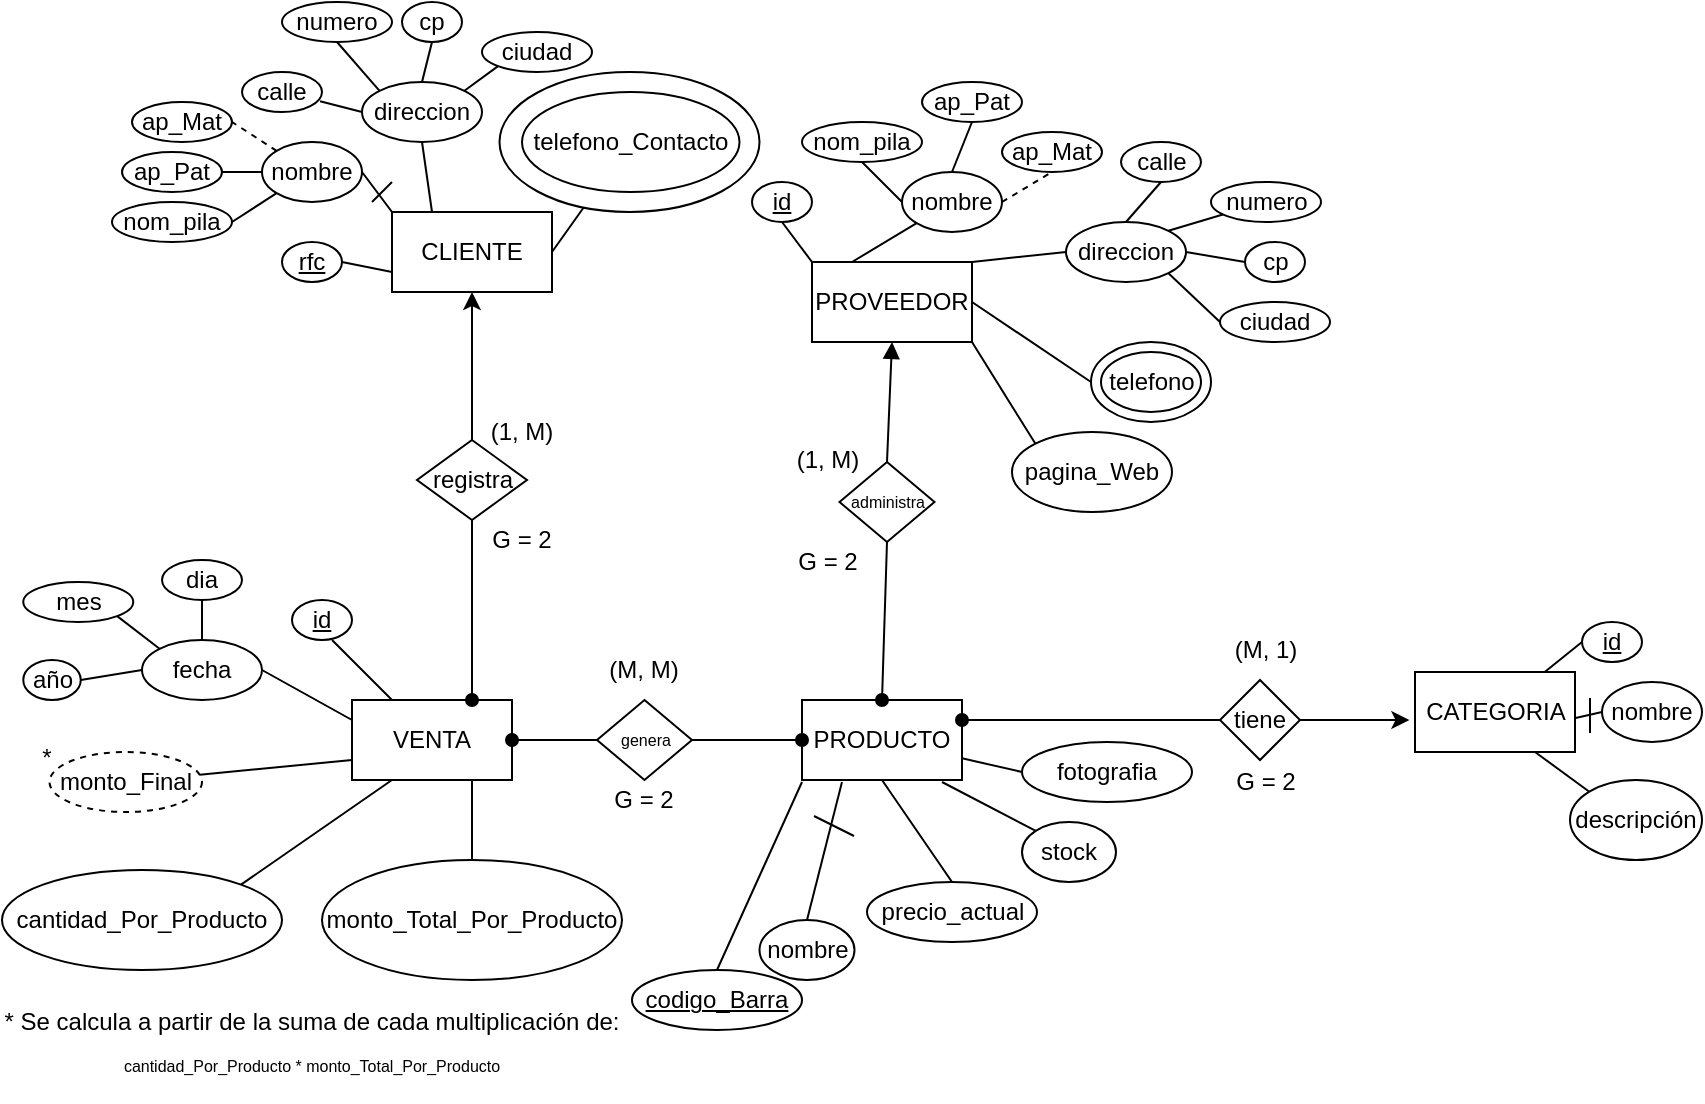<mxfile version="20.8.3" type="device"><diagram id="kcioqINBa-5BJNDwjIPa" name="Página-1"><mxGraphModel dx="1646" dy="455" grid="1" gridSize="10" guides="1" tooltips="1" connect="1" arrows="1" fold="1" page="1" pageScale="1" pageWidth="827" pageHeight="1169" math="0" shadow="0"><root><mxCell id="0"/><mxCell id="1" parent="0"/><mxCell id="-dShtnAt-6mZ-Q8jvQFM-2" value="VENTA" style="rounded=0;whiteSpace=wrap;html=1;" vertex="1" parent="1"><mxGeometry x="95" y="559" width="80" height="40" as="geometry"/></mxCell><mxCell id="-dShtnAt-6mZ-Q8jvQFM-3" value="PRODUCTO" style="rounded=0;whiteSpace=wrap;html=1;" vertex="1" parent="1"><mxGeometry x="320" y="559" width="80" height="40" as="geometry"/></mxCell><mxCell id="-dShtnAt-6mZ-Q8jvQFM-123" value="" style="ellipse;whiteSpace=wrap;html=1;shadow=0;sketch=0;fontSize=8;gradientColor=none;" vertex="1" parent="1"><mxGeometry x="464.5" y="380" width="60" height="40" as="geometry"/></mxCell><mxCell id="-dShtnAt-6mZ-Q8jvQFM-116" value="" style="ellipse;whiteSpace=wrap;html=1;shadow=0;sketch=0;gradientColor=none;" vertex="1" parent="1"><mxGeometry x="168.75" y="245" width="130" height="70" as="geometry"/></mxCell><mxCell id="-dShtnAt-6mZ-Q8jvQFM-75" style="edgeStyle=none;rounded=0;orthogonalLoop=1;jettySize=auto;html=1;exitX=0;exitY=0;exitDx=0;exitDy=0;entryX=1;entryY=0.5;entryDx=0;entryDy=0;endArrow=none;endFill=0;" edge="1" parent="1" source="-dShtnAt-6mZ-Q8jvQFM-1" target="-dShtnAt-6mZ-Q8jvQFM-22"><mxGeometry relative="1" as="geometry"/></mxCell><mxCell id="-dShtnAt-6mZ-Q8jvQFM-76" style="edgeStyle=none;rounded=0;orthogonalLoop=1;jettySize=auto;html=1;exitX=0;exitY=0.75;exitDx=0;exitDy=0;entryX=1;entryY=0.5;entryDx=0;entryDy=0;endArrow=none;endFill=0;" edge="1" parent="1" source="-dShtnAt-6mZ-Q8jvQFM-1" target="-dShtnAt-6mZ-Q8jvQFM-20"><mxGeometry relative="1" as="geometry"/></mxCell><mxCell id="-dShtnAt-6mZ-Q8jvQFM-77" style="edgeStyle=none;rounded=0;orthogonalLoop=1;jettySize=auto;html=1;exitX=0.25;exitY=0;exitDx=0;exitDy=0;entryX=0.5;entryY=1;entryDx=0;entryDy=0;endArrow=none;endFill=0;" edge="1" parent="1" source="-dShtnAt-6mZ-Q8jvQFM-1" target="-dShtnAt-6mZ-Q8jvQFM-31"><mxGeometry relative="1" as="geometry"/></mxCell><mxCell id="-dShtnAt-6mZ-Q8jvQFM-133" style="edgeStyle=none;rounded=0;orthogonalLoop=1;jettySize=auto;html=1;exitX=1;exitY=0.5;exitDx=0;exitDy=0;fontSize=8;startArrow=none;startFill=0;endArrow=none;endFill=0;" edge="1" parent="1" source="-dShtnAt-6mZ-Q8jvQFM-1" target="-dShtnAt-6mZ-Q8jvQFM-116"><mxGeometry relative="1" as="geometry"/></mxCell><mxCell id="-dShtnAt-6mZ-Q8jvQFM-1" value="CLIENTE" style="rounded=0;whiteSpace=wrap;html=1;" vertex="1" parent="1"><mxGeometry x="115" y="315" width="80" height="40" as="geometry"/></mxCell><mxCell id="-dShtnAt-6mZ-Q8jvQFM-67" style="edgeStyle=none;rounded=0;orthogonalLoop=1;jettySize=auto;html=1;exitX=0.25;exitY=0;exitDx=0;exitDy=0;entryX=0.667;entryY=1;entryDx=0;entryDy=0;entryPerimeter=0;endArrow=none;endFill=0;" edge="1" parent="1" source="-dShtnAt-6mZ-Q8jvQFM-2" target="-dShtnAt-6mZ-Q8jvQFM-40"><mxGeometry relative="1" as="geometry"/></mxCell><mxCell id="-dShtnAt-6mZ-Q8jvQFM-68" style="edgeStyle=none;rounded=0;orthogonalLoop=1;jettySize=auto;html=1;exitX=0;exitY=0.25;exitDx=0;exitDy=0;entryX=1;entryY=0.5;entryDx=0;entryDy=0;endArrow=none;endFill=0;" edge="1" parent="1" source="-dShtnAt-6mZ-Q8jvQFM-2" target="-dShtnAt-6mZ-Q8jvQFM-42"><mxGeometry relative="1" as="geometry"/></mxCell><mxCell id="-dShtnAt-6mZ-Q8jvQFM-69" style="edgeStyle=none;rounded=0;orthogonalLoop=1;jettySize=auto;html=1;exitX=0;exitY=0.75;exitDx=0;exitDy=0;endArrow=none;endFill=0;" edge="1" parent="1" source="-dShtnAt-6mZ-Q8jvQFM-2" target="-dShtnAt-6mZ-Q8jvQFM-43"><mxGeometry relative="1" as="geometry"/></mxCell><mxCell id="-dShtnAt-6mZ-Q8jvQFM-97" style="edgeStyle=none;rounded=0;orthogonalLoop=1;jettySize=auto;html=1;exitX=0.75;exitY=0;exitDx=0;exitDy=0;entryX=0.5;entryY=1;entryDx=0;entryDy=0;endArrow=none;endFill=0;startArrow=oval;startFill=1;" edge="1" parent="1" source="-dShtnAt-6mZ-Q8jvQFM-2" target="-dShtnAt-6mZ-Q8jvQFM-7"><mxGeometry relative="1" as="geometry"/></mxCell><mxCell id="-dShtnAt-6mZ-Q8jvQFM-95" style="edgeStyle=none;rounded=0;orthogonalLoop=1;jettySize=auto;html=1;exitX=1;exitY=0.25;exitDx=0;exitDy=0;endArrow=none;endFill=0;startArrow=oval;startFill=1;" edge="1" parent="1" source="-dShtnAt-6mZ-Q8jvQFM-3" target="-dShtnAt-6mZ-Q8jvQFM-8"><mxGeometry relative="1" as="geometry"/></mxCell><mxCell id="-dShtnAt-6mZ-Q8jvQFM-128" style="edgeStyle=none;rounded=0;orthogonalLoop=1;jettySize=auto;html=1;exitX=0.5;exitY=0;exitDx=0;exitDy=0;entryX=0.5;entryY=1;entryDx=0;entryDy=0;fontSize=8;startArrow=oval;startFill=1;endArrow=none;endFill=0;" edge="1" parent="1" source="-dShtnAt-6mZ-Q8jvQFM-3" target="-dShtnAt-6mZ-Q8jvQFM-126"><mxGeometry relative="1" as="geometry"/></mxCell><mxCell id="-dShtnAt-6mZ-Q8jvQFM-99" style="edgeStyle=none;rounded=0;orthogonalLoop=1;jettySize=auto;html=1;exitX=0;exitY=0;exitDx=0;exitDy=0;entryX=0.5;entryY=1;entryDx=0;entryDy=0;endArrow=none;endFill=0;" edge="1" parent="1" source="-dShtnAt-6mZ-Q8jvQFM-4" target="-dShtnAt-6mZ-Q8jvQFM-9"><mxGeometry relative="1" as="geometry"/></mxCell><mxCell id="-dShtnAt-6mZ-Q8jvQFM-100" style="edgeStyle=none;rounded=0;orthogonalLoop=1;jettySize=auto;html=1;exitX=0.25;exitY=0;exitDx=0;exitDy=0;entryX=0;entryY=1;entryDx=0;entryDy=0;endArrow=none;endFill=0;" edge="1" parent="1" source="-dShtnAt-6mZ-Q8jvQFM-4" target="-dShtnAt-6mZ-Q8jvQFM-10"><mxGeometry relative="1" as="geometry"/></mxCell><mxCell id="-dShtnAt-6mZ-Q8jvQFM-109" style="edgeStyle=none;rounded=0;orthogonalLoop=1;jettySize=auto;html=1;exitX=1;exitY=0;exitDx=0;exitDy=0;entryX=0;entryY=0.5;entryDx=0;entryDy=0;endArrow=none;endFill=0;" edge="1" parent="1" source="-dShtnAt-6mZ-Q8jvQFM-4" target="-dShtnAt-6mZ-Q8jvQFM-11"><mxGeometry relative="1" as="geometry"/></mxCell><mxCell id="-dShtnAt-6mZ-Q8jvQFM-111" style="edgeStyle=none;rounded=0;orthogonalLoop=1;jettySize=auto;html=1;exitX=1;exitY=1;exitDx=0;exitDy=0;entryX=0;entryY=0;entryDx=0;entryDy=0;endArrow=none;endFill=0;" edge="1" parent="1" source="-dShtnAt-6mZ-Q8jvQFM-4" target="-dShtnAt-6mZ-Q8jvQFM-13"><mxGeometry relative="1" as="geometry"/></mxCell><mxCell id="-dShtnAt-6mZ-Q8jvQFM-125" style="edgeStyle=none;rounded=0;orthogonalLoop=1;jettySize=auto;html=1;exitX=1;exitY=0.5;exitDx=0;exitDy=0;entryX=0;entryY=0.5;entryDx=0;entryDy=0;fontSize=8;startArrow=none;startFill=0;endArrow=none;endFill=0;" edge="1" parent="1" source="-dShtnAt-6mZ-Q8jvQFM-4" target="-dShtnAt-6mZ-Q8jvQFM-123"><mxGeometry relative="1" as="geometry"/></mxCell><mxCell id="-dShtnAt-6mZ-Q8jvQFM-4" value="PROVEEDOR" style="rounded=0;whiteSpace=wrap;html=1;" vertex="1" parent="1"><mxGeometry x="325" y="340" width="80" height="40" as="geometry"/></mxCell><mxCell id="-dShtnAt-6mZ-Q8jvQFM-6" value="CATEGORIA" style="rounded=0;whiteSpace=wrap;html=1;" vertex="1" parent="1"><mxGeometry x="626.5" y="545" width="80" height="40" as="geometry"/></mxCell><mxCell id="-dShtnAt-6mZ-Q8jvQFM-98" style="rounded=0;orthogonalLoop=1;jettySize=auto;html=1;exitX=0.5;exitY=0;exitDx=0;exitDy=0;endArrow=classic;endFill=1;startArrow=none;startFill=0;" edge="1" parent="1" source="-dShtnAt-6mZ-Q8jvQFM-7" target="-dShtnAt-6mZ-Q8jvQFM-1"><mxGeometry relative="1" as="geometry"/></mxCell><mxCell id="-dShtnAt-6mZ-Q8jvQFM-7" value="registra" style="rhombus;whiteSpace=wrap;html=1;" vertex="1" parent="1"><mxGeometry x="127.5" y="429" width="55" height="40" as="geometry"/></mxCell><mxCell id="-dShtnAt-6mZ-Q8jvQFM-96" style="edgeStyle=none;rounded=0;orthogonalLoop=1;jettySize=auto;html=1;exitX=1;exitY=0.5;exitDx=0;exitDy=0;endArrow=classic;endFill=1;entryX=-0.035;entryY=0.6;entryDx=0;entryDy=0;entryPerimeter=0;" edge="1" parent="1" source="-dShtnAt-6mZ-Q8jvQFM-8" target="-dShtnAt-6mZ-Q8jvQFM-6"><mxGeometry relative="1" as="geometry"><mxPoint x="500" y="450" as="targetPoint"/></mxGeometry></mxCell><mxCell id="-dShtnAt-6mZ-Q8jvQFM-8" value="tiene" style="rhombus;whiteSpace=wrap;html=1;" vertex="1" parent="1"><mxGeometry x="529" y="549" width="40" height="40" as="geometry"/></mxCell><mxCell id="-dShtnAt-6mZ-Q8jvQFM-9" value="&lt;u&gt;id&lt;/u&gt;" style="ellipse;whiteSpace=wrap;html=1;" vertex="1" parent="1"><mxGeometry x="295" y="300" width="30" height="20" as="geometry"/></mxCell><mxCell id="-dShtnAt-6mZ-Q8jvQFM-101" style="edgeStyle=none;rounded=0;orthogonalLoop=1;jettySize=auto;html=1;exitX=0;exitY=0.5;exitDx=0;exitDy=0;entryX=0.5;entryY=1;entryDx=0;entryDy=0;endArrow=none;endFill=0;" edge="1" parent="1" source="-dShtnAt-6mZ-Q8jvQFM-10" target="-dShtnAt-6mZ-Q8jvQFM-17"><mxGeometry relative="1" as="geometry"/></mxCell><mxCell id="-dShtnAt-6mZ-Q8jvQFM-103" style="edgeStyle=none;rounded=0;orthogonalLoop=1;jettySize=auto;html=1;exitX=0.5;exitY=0;exitDx=0;exitDy=0;entryX=0.5;entryY=1;entryDx=0;entryDy=0;endArrow=none;endFill=0;" edge="1" parent="1" source="-dShtnAt-6mZ-Q8jvQFM-10" target="-dShtnAt-6mZ-Q8jvQFM-18"><mxGeometry relative="1" as="geometry"/></mxCell><mxCell id="-dShtnAt-6mZ-Q8jvQFM-104" style="edgeStyle=none;rounded=0;orthogonalLoop=1;jettySize=auto;html=1;exitX=1;exitY=0.5;exitDx=0;exitDy=0;entryX=0.5;entryY=1;entryDx=0;entryDy=0;endArrow=none;endFill=0;dashed=1;" edge="1" parent="1" source="-dShtnAt-6mZ-Q8jvQFM-10" target="-dShtnAt-6mZ-Q8jvQFM-19"><mxGeometry relative="1" as="geometry"/></mxCell><mxCell id="-dShtnAt-6mZ-Q8jvQFM-10" value="nombre" style="ellipse;whiteSpace=wrap;html=1;" vertex="1" parent="1"><mxGeometry x="370" y="295" width="50" height="30" as="geometry"/></mxCell><mxCell id="-dShtnAt-6mZ-Q8jvQFM-105" style="edgeStyle=none;rounded=0;orthogonalLoop=1;jettySize=auto;html=1;exitX=0.5;exitY=0;exitDx=0;exitDy=0;entryX=0.5;entryY=1;entryDx=0;entryDy=0;endArrow=none;endFill=0;" edge="1" parent="1" source="-dShtnAt-6mZ-Q8jvQFM-11" target="-dShtnAt-6mZ-Q8jvQFM-30"><mxGeometry relative="1" as="geometry"/></mxCell><mxCell id="-dShtnAt-6mZ-Q8jvQFM-106" style="edgeStyle=none;rounded=0;orthogonalLoop=1;jettySize=auto;html=1;exitX=1;exitY=0;exitDx=0;exitDy=0;endArrow=none;endFill=0;" edge="1" parent="1" source="-dShtnAt-6mZ-Q8jvQFM-11" target="-dShtnAt-6mZ-Q8jvQFM-28"><mxGeometry relative="1" as="geometry"/></mxCell><mxCell id="-dShtnAt-6mZ-Q8jvQFM-107" style="edgeStyle=none;rounded=0;orthogonalLoop=1;jettySize=auto;html=1;exitX=1;exitY=0.5;exitDx=0;exitDy=0;endArrow=none;endFill=0;entryX=0;entryY=0.5;entryDx=0;entryDy=0;" edge="1" parent="1" source="-dShtnAt-6mZ-Q8jvQFM-11" target="-dShtnAt-6mZ-Q8jvQFM-29"><mxGeometry relative="1" as="geometry"><mxPoint x="548" y="320" as="targetPoint"/></mxGeometry></mxCell><mxCell id="-dShtnAt-6mZ-Q8jvQFM-108" style="edgeStyle=none;rounded=0;orthogonalLoop=1;jettySize=auto;html=1;exitX=1;exitY=1;exitDx=0;exitDy=0;entryX=0;entryY=0.5;entryDx=0;entryDy=0;endArrow=none;endFill=0;" edge="1" parent="1" source="-dShtnAt-6mZ-Q8jvQFM-11" target="-dShtnAt-6mZ-Q8jvQFM-27"><mxGeometry relative="1" as="geometry"/></mxCell><mxCell id="-dShtnAt-6mZ-Q8jvQFM-11" value="direccion" style="ellipse;whiteSpace=wrap;html=1;" vertex="1" parent="1"><mxGeometry x="452" y="320" width="60" height="30" as="geometry"/></mxCell><mxCell id="-dShtnAt-6mZ-Q8jvQFM-12" value="telefono" style="ellipse;whiteSpace=wrap;html=1;" vertex="1" parent="1"><mxGeometry x="469.5" y="385" width="50" height="30" as="geometry"/></mxCell><mxCell id="-dShtnAt-6mZ-Q8jvQFM-13" value="pagina_Web" style="ellipse;whiteSpace=wrap;html=1;" vertex="1" parent="1"><mxGeometry x="425" y="425" width="80" height="40" as="geometry"/></mxCell><mxCell id="-dShtnAt-6mZ-Q8jvQFM-17" value="nom_pila" style="ellipse;whiteSpace=wrap;html=1;" vertex="1" parent="1"><mxGeometry x="320" y="270" width="60" height="20" as="geometry"/></mxCell><mxCell id="-dShtnAt-6mZ-Q8jvQFM-18" value="ap_Pat" style="ellipse;whiteSpace=wrap;html=1;" vertex="1" parent="1"><mxGeometry x="380" y="250" width="50" height="20" as="geometry"/></mxCell><mxCell id="-dShtnAt-6mZ-Q8jvQFM-19" value="ap_Mat" style="ellipse;whiteSpace=wrap;html=1;" vertex="1" parent="1"><mxGeometry x="420" y="275" width="50" height="20" as="geometry"/></mxCell><mxCell id="-dShtnAt-6mZ-Q8jvQFM-20" value="&lt;u&gt;rfc&lt;/u&gt;" style="ellipse;whiteSpace=wrap;html=1;" vertex="1" parent="1"><mxGeometry x="60" y="330" width="30" height="20" as="geometry"/></mxCell><mxCell id="-dShtnAt-6mZ-Q8jvQFM-72" style="edgeStyle=none;rounded=0;orthogonalLoop=1;jettySize=auto;html=1;exitX=0;exitY=1;exitDx=0;exitDy=0;entryX=1;entryY=0.5;entryDx=0;entryDy=0;endArrow=none;endFill=0;" edge="1" parent="1" source="-dShtnAt-6mZ-Q8jvQFM-22" target="-dShtnAt-6mZ-Q8jvQFM-23"><mxGeometry relative="1" as="geometry"/></mxCell><mxCell id="-dShtnAt-6mZ-Q8jvQFM-73" style="edgeStyle=none;rounded=0;orthogonalLoop=1;jettySize=auto;html=1;exitX=0;exitY=0.5;exitDx=0;exitDy=0;entryX=1;entryY=0.5;entryDx=0;entryDy=0;endArrow=none;endFill=0;" edge="1" parent="1" source="-dShtnAt-6mZ-Q8jvQFM-22" target="-dShtnAt-6mZ-Q8jvQFM-24"><mxGeometry relative="1" as="geometry"/></mxCell><mxCell id="-dShtnAt-6mZ-Q8jvQFM-74" style="edgeStyle=none;rounded=0;orthogonalLoop=1;jettySize=auto;html=1;exitX=0;exitY=0;exitDx=0;exitDy=0;entryX=1;entryY=0.5;entryDx=0;entryDy=0;endArrow=none;endFill=0;dashed=1;" edge="1" parent="1" source="-dShtnAt-6mZ-Q8jvQFM-22" target="-dShtnAt-6mZ-Q8jvQFM-25"><mxGeometry relative="1" as="geometry"/></mxCell><mxCell id="-dShtnAt-6mZ-Q8jvQFM-22" value="nombre" style="ellipse;whiteSpace=wrap;html=1;" vertex="1" parent="1"><mxGeometry x="50" y="280" width="50" height="30" as="geometry"/></mxCell><mxCell id="-dShtnAt-6mZ-Q8jvQFM-23" value="nom_pila" style="ellipse;whiteSpace=wrap;html=1;" vertex="1" parent="1"><mxGeometry x="-25" y="310" width="60" height="20" as="geometry"/></mxCell><mxCell id="-dShtnAt-6mZ-Q8jvQFM-24" value="ap_Pat" style="ellipse;whiteSpace=wrap;html=1;" vertex="1" parent="1"><mxGeometry x="-20" y="285" width="50" height="20" as="geometry"/></mxCell><mxCell id="-dShtnAt-6mZ-Q8jvQFM-25" value="ap_Mat" style="ellipse;whiteSpace=wrap;html=1;" vertex="1" parent="1"><mxGeometry x="-15" y="260" width="50" height="20" as="geometry"/></mxCell><mxCell id="-dShtnAt-6mZ-Q8jvQFM-27" value="ciudad" style="ellipse;whiteSpace=wrap;html=1;" vertex="1" parent="1"><mxGeometry x="529" y="360" width="55" height="20" as="geometry"/></mxCell><mxCell id="-dShtnAt-6mZ-Q8jvQFM-28" value="numero" style="ellipse;whiteSpace=wrap;html=1;" vertex="1" parent="1"><mxGeometry x="524.5" y="300" width="55" height="20" as="geometry"/></mxCell><mxCell id="-dShtnAt-6mZ-Q8jvQFM-29" value="cp" style="ellipse;whiteSpace=wrap;html=1;" vertex="1" parent="1"><mxGeometry x="541.5" y="330" width="30" height="20" as="geometry"/></mxCell><mxCell id="-dShtnAt-6mZ-Q8jvQFM-30" value="calle" style="ellipse;whiteSpace=wrap;html=1;" vertex="1" parent="1"><mxGeometry x="479.5" y="280" width="40" height="20" as="geometry"/></mxCell><mxCell id="-dShtnAt-6mZ-Q8jvQFM-78" style="edgeStyle=none;rounded=0;orthogonalLoop=1;jettySize=auto;html=1;exitX=0;exitY=0.5;exitDx=0;exitDy=0;entryX=0.976;entryY=0.729;entryDx=0;entryDy=0;entryPerimeter=0;endArrow=none;endFill=0;" edge="1" parent="1" source="-dShtnAt-6mZ-Q8jvQFM-31" target="-dShtnAt-6mZ-Q8jvQFM-35"><mxGeometry relative="1" as="geometry"/></mxCell><mxCell id="-dShtnAt-6mZ-Q8jvQFM-79" style="edgeStyle=none;rounded=0;orthogonalLoop=1;jettySize=auto;html=1;exitX=0;exitY=0;exitDx=0;exitDy=0;entryX=0.5;entryY=1;entryDx=0;entryDy=0;endArrow=none;endFill=0;" edge="1" parent="1" source="-dShtnAt-6mZ-Q8jvQFM-31" target="-dShtnAt-6mZ-Q8jvQFM-33"><mxGeometry relative="1" as="geometry"/></mxCell><mxCell id="-dShtnAt-6mZ-Q8jvQFM-84" style="edgeStyle=none;rounded=0;orthogonalLoop=1;jettySize=auto;html=1;exitX=0.5;exitY=0;exitDx=0;exitDy=0;entryX=0.5;entryY=1;entryDx=0;entryDy=0;endArrow=none;endFill=0;" edge="1" parent="1" source="-dShtnAt-6mZ-Q8jvQFM-31" target="-dShtnAt-6mZ-Q8jvQFM-34"><mxGeometry relative="1" as="geometry"/></mxCell><mxCell id="-dShtnAt-6mZ-Q8jvQFM-85" style="edgeStyle=none;rounded=0;orthogonalLoop=1;jettySize=auto;html=1;exitX=1;exitY=0;exitDx=0;exitDy=0;entryX=0;entryY=1;entryDx=0;entryDy=0;endArrow=none;endFill=0;" edge="1" parent="1" source="-dShtnAt-6mZ-Q8jvQFM-31" target="-dShtnAt-6mZ-Q8jvQFM-32"><mxGeometry relative="1" as="geometry"/></mxCell><mxCell id="-dShtnAt-6mZ-Q8jvQFM-31" value="direccion" style="ellipse;whiteSpace=wrap;html=1;" vertex="1" parent="1"><mxGeometry x="100" y="250" width="60" height="30" as="geometry"/></mxCell><mxCell id="-dShtnAt-6mZ-Q8jvQFM-32" value="ciudad" style="ellipse;whiteSpace=wrap;html=1;" vertex="1" parent="1"><mxGeometry x="160" y="225" width="55" height="20" as="geometry"/></mxCell><mxCell id="-dShtnAt-6mZ-Q8jvQFM-33" value="numero" style="ellipse;whiteSpace=wrap;html=1;" vertex="1" parent="1"><mxGeometry x="60" y="210" width="55" height="20" as="geometry"/></mxCell><mxCell id="-dShtnAt-6mZ-Q8jvQFM-34" value="cp" style="ellipse;whiteSpace=wrap;html=1;" vertex="1" parent="1"><mxGeometry x="120" y="210" width="30" height="20" as="geometry"/></mxCell><mxCell id="-dShtnAt-6mZ-Q8jvQFM-35" value="calle" style="ellipse;whiteSpace=wrap;html=1;" vertex="1" parent="1"><mxGeometry x="40" y="245" width="40" height="20" as="geometry"/></mxCell><mxCell id="-dShtnAt-6mZ-Q8jvQFM-36" value="telefono_Contacto" style="ellipse;whiteSpace=wrap;html=1;shadow=0;gradientColor=none;" vertex="1" parent="1"><mxGeometry x="180" y="255" width="108.75" height="50" as="geometry"/></mxCell><mxCell id="-dShtnAt-6mZ-Q8jvQFM-94" style="edgeStyle=none;rounded=0;orthogonalLoop=1;jettySize=auto;html=1;exitX=0;exitY=0.5;exitDx=0;exitDy=0;endArrow=none;endFill=0;" edge="1" parent="1" source="-dShtnAt-6mZ-Q8jvQFM-37" target="-dShtnAt-6mZ-Q8jvQFM-6"><mxGeometry relative="1" as="geometry"/></mxCell><mxCell id="-dShtnAt-6mZ-Q8jvQFM-37" value="&lt;u&gt;id&lt;/u&gt;" style="ellipse;whiteSpace=wrap;html=1;" vertex="1" parent="1"><mxGeometry x="710" y="520" width="30" height="20" as="geometry"/></mxCell><mxCell id="-dShtnAt-6mZ-Q8jvQFM-93" style="edgeStyle=none;rounded=0;orthogonalLoop=1;jettySize=auto;html=1;exitX=0;exitY=0.5;exitDx=0;exitDy=0;entryX=0.997;entryY=0.579;entryDx=0;entryDy=0;entryPerimeter=0;endArrow=none;endFill=0;" edge="1" parent="1" source="-dShtnAt-6mZ-Q8jvQFM-38" target="-dShtnAt-6mZ-Q8jvQFM-6"><mxGeometry relative="1" as="geometry"/></mxCell><mxCell id="-dShtnAt-6mZ-Q8jvQFM-38" value="nombre" style="ellipse;whiteSpace=wrap;html=1;" vertex="1" parent="1"><mxGeometry x="720" y="550" width="50" height="30" as="geometry"/></mxCell><mxCell id="-dShtnAt-6mZ-Q8jvQFM-92" style="edgeStyle=none;rounded=0;orthogonalLoop=1;jettySize=auto;html=1;exitX=0;exitY=0;exitDx=0;exitDy=0;entryX=0.75;entryY=1;entryDx=0;entryDy=0;endArrow=none;endFill=0;" edge="1" parent="1" source="-dShtnAt-6mZ-Q8jvQFM-39" target="-dShtnAt-6mZ-Q8jvQFM-6"><mxGeometry relative="1" as="geometry"/></mxCell><mxCell id="-dShtnAt-6mZ-Q8jvQFM-39" value="descripción" style="ellipse;whiteSpace=wrap;html=1;" vertex="1" parent="1"><mxGeometry x="704" y="599" width="66" height="40" as="geometry"/></mxCell><mxCell id="-dShtnAt-6mZ-Q8jvQFM-40" value="&lt;u&gt;id&lt;/u&gt;" style="ellipse;whiteSpace=wrap;html=1;" vertex="1" parent="1"><mxGeometry x="65" y="509" width="30" height="20" as="geometry"/></mxCell><mxCell id="-dShtnAt-6mZ-Q8jvQFM-62" style="edgeStyle=none;rounded=0;orthogonalLoop=1;jettySize=auto;html=1;exitX=0;exitY=0.5;exitDx=0;exitDy=0;entryX=1;entryY=0.5;entryDx=0;entryDy=0;endArrow=none;endFill=0;" edge="1" parent="1" source="-dShtnAt-6mZ-Q8jvQFM-42" target="-dShtnAt-6mZ-Q8jvQFM-45"><mxGeometry relative="1" as="geometry"/></mxCell><mxCell id="-dShtnAt-6mZ-Q8jvQFM-63" style="edgeStyle=none;rounded=0;orthogonalLoop=1;jettySize=auto;html=1;exitX=0;exitY=0;exitDx=0;exitDy=0;entryX=1;entryY=1;entryDx=0;entryDy=0;endArrow=none;endFill=0;" edge="1" parent="1" source="-dShtnAt-6mZ-Q8jvQFM-42" target="-dShtnAt-6mZ-Q8jvQFM-44"><mxGeometry relative="1" as="geometry"/></mxCell><mxCell id="-dShtnAt-6mZ-Q8jvQFM-64" style="edgeStyle=none;rounded=0;orthogonalLoop=1;jettySize=auto;html=1;exitX=0.5;exitY=0;exitDx=0;exitDy=0;entryX=0.5;entryY=1;entryDx=0;entryDy=0;endArrow=none;endFill=0;" edge="1" parent="1" source="-dShtnAt-6mZ-Q8jvQFM-42" target="-dShtnAt-6mZ-Q8jvQFM-46"><mxGeometry relative="1" as="geometry"/></mxCell><mxCell id="-dShtnAt-6mZ-Q8jvQFM-42" value="fecha" style="ellipse;whiteSpace=wrap;html=1;" vertex="1" parent="1"><mxGeometry x="-10" y="529" width="60" height="30" as="geometry"/></mxCell><mxCell id="-dShtnAt-6mZ-Q8jvQFM-43" value="monto_Final" style="ellipse;whiteSpace=wrap;html=1;dashed=1;" vertex="1" parent="1"><mxGeometry x="-56.25" y="585" width="76.25" height="30" as="geometry"/></mxCell><mxCell id="-dShtnAt-6mZ-Q8jvQFM-44" value="mes" style="ellipse;whiteSpace=wrap;html=1;" vertex="1" parent="1"><mxGeometry x="-69.37" y="500" width="55" height="20" as="geometry"/></mxCell><mxCell id="-dShtnAt-6mZ-Q8jvQFM-45" value="año" style="ellipse;whiteSpace=wrap;html=1;" vertex="1" parent="1"><mxGeometry x="-69.37" y="539" width="28.75" height="20" as="geometry"/></mxCell><mxCell id="-dShtnAt-6mZ-Q8jvQFM-46" value="dia" style="ellipse;whiteSpace=wrap;html=1;" vertex="1" parent="1"><mxGeometry y="489" width="40" height="20" as="geometry"/></mxCell><mxCell id="-dShtnAt-6mZ-Q8jvQFM-70" style="edgeStyle=none;rounded=0;orthogonalLoop=1;jettySize=auto;html=1;exitX=1;exitY=0;exitDx=0;exitDy=0;entryX=0.25;entryY=1;entryDx=0;entryDy=0;endArrow=none;endFill=0;" edge="1" parent="1" source="-dShtnAt-6mZ-Q8jvQFM-47" target="-dShtnAt-6mZ-Q8jvQFM-2"><mxGeometry relative="1" as="geometry"/></mxCell><mxCell id="-dShtnAt-6mZ-Q8jvQFM-47" value="cantidad_Por_Producto" style="ellipse;whiteSpace=wrap;html=1;" vertex="1" parent="1"><mxGeometry x="-80" y="644" width="140" height="50" as="geometry"/></mxCell><mxCell id="-dShtnAt-6mZ-Q8jvQFM-71" style="edgeStyle=none;rounded=0;orthogonalLoop=1;jettySize=auto;html=1;exitX=0.5;exitY=0;exitDx=0;exitDy=0;entryX=0.75;entryY=1;entryDx=0;entryDy=0;endArrow=none;endFill=0;" edge="1" parent="1" source="-dShtnAt-6mZ-Q8jvQFM-48" target="-dShtnAt-6mZ-Q8jvQFM-2"><mxGeometry relative="1" as="geometry"/></mxCell><mxCell id="-dShtnAt-6mZ-Q8jvQFM-48" value="monto_Total_Por_Producto" style="ellipse;whiteSpace=wrap;html=1;" vertex="1" parent="1"><mxGeometry x="80" y="639" width="150" height="60" as="geometry"/></mxCell><mxCell id="-dShtnAt-6mZ-Q8jvQFM-87" style="edgeStyle=none;rounded=0;orthogonalLoop=1;jettySize=auto;html=1;exitX=0.5;exitY=0;exitDx=0;exitDy=0;endArrow=none;endFill=0;" edge="1" parent="1" source="-dShtnAt-6mZ-Q8jvQFM-55"><mxGeometry relative="1" as="geometry"><mxPoint x="320" y="600" as="targetPoint"/></mxGeometry></mxCell><mxCell id="-dShtnAt-6mZ-Q8jvQFM-55" value="&lt;u&gt;codigo_Barra&lt;/u&gt;" style="ellipse;whiteSpace=wrap;html=1;" vertex="1" parent="1"><mxGeometry x="235" y="694" width="85" height="30" as="geometry"/></mxCell><mxCell id="-dShtnAt-6mZ-Q8jvQFM-88" style="edgeStyle=none;rounded=0;orthogonalLoop=1;jettySize=auto;html=1;exitX=0.5;exitY=0;exitDx=0;exitDy=0;endArrow=none;endFill=0;" edge="1" parent="1" source="-dShtnAt-6mZ-Q8jvQFM-56"><mxGeometry relative="1" as="geometry"><mxPoint x="340" y="600" as="targetPoint"/></mxGeometry></mxCell><mxCell id="-dShtnAt-6mZ-Q8jvQFM-56" value="nombre" style="ellipse;whiteSpace=wrap;html=1;" vertex="1" parent="1"><mxGeometry x="298.75" y="669" width="47.5" height="30" as="geometry"/></mxCell><mxCell id="-dShtnAt-6mZ-Q8jvQFM-89" style="edgeStyle=none;rounded=0;orthogonalLoop=1;jettySize=auto;html=1;exitX=0.5;exitY=0;exitDx=0;exitDy=0;entryX=0.5;entryY=1;entryDx=0;entryDy=0;endArrow=none;endFill=0;" edge="1" parent="1" source="-dShtnAt-6mZ-Q8jvQFM-57" target="-dShtnAt-6mZ-Q8jvQFM-3"><mxGeometry relative="1" as="geometry"/></mxCell><mxCell id="-dShtnAt-6mZ-Q8jvQFM-57" value="precio_actual" style="ellipse;whiteSpace=wrap;html=1;" vertex="1" parent="1"><mxGeometry x="352.5" y="650" width="85" height="30" as="geometry"/></mxCell><mxCell id="-dShtnAt-6mZ-Q8jvQFM-90" style="edgeStyle=none;rounded=0;orthogonalLoop=1;jettySize=auto;html=1;exitX=0;exitY=0;exitDx=0;exitDy=0;endArrow=none;endFill=0;" edge="1" parent="1" source="-dShtnAt-6mZ-Q8jvQFM-58"><mxGeometry relative="1" as="geometry"><mxPoint x="390" y="600" as="targetPoint"/></mxGeometry></mxCell><mxCell id="-dShtnAt-6mZ-Q8jvQFM-58" value="stock" style="ellipse;whiteSpace=wrap;html=1;" vertex="1" parent="1"><mxGeometry x="430" y="620" width="47" height="30" as="geometry"/></mxCell><mxCell id="-dShtnAt-6mZ-Q8jvQFM-91" style="edgeStyle=none;rounded=0;orthogonalLoop=1;jettySize=auto;html=1;exitX=0;exitY=0.5;exitDx=0;exitDy=0;endArrow=none;endFill=0;" edge="1" parent="1" source="-dShtnAt-6mZ-Q8jvQFM-59" target="-dShtnAt-6mZ-Q8jvQFM-3"><mxGeometry relative="1" as="geometry"/></mxCell><mxCell id="-dShtnAt-6mZ-Q8jvQFM-59" value="fotografia" style="ellipse;whiteSpace=wrap;html=1;" vertex="1" parent="1"><mxGeometry x="430" y="580" width="85" height="30" as="geometry"/></mxCell><mxCell id="-dShtnAt-6mZ-Q8jvQFM-112" value="G = 2" style="text;html=1;strokeColor=none;fillColor=none;align=center;verticalAlign=middle;whiteSpace=wrap;rounded=0;" vertex="1" parent="1"><mxGeometry x="160" y="469" width="40" height="20" as="geometry"/></mxCell><mxCell id="-dShtnAt-6mZ-Q8jvQFM-113" value="(1, M)" style="text;html=1;strokeColor=none;fillColor=none;align=center;verticalAlign=middle;whiteSpace=wrap;rounded=0;" vertex="1" parent="1"><mxGeometry x="160" y="415" width="40" height="20" as="geometry"/></mxCell><mxCell id="-dShtnAt-6mZ-Q8jvQFM-114" value="G = 2" style="text;html=1;strokeColor=none;fillColor=none;align=center;verticalAlign=middle;whiteSpace=wrap;rounded=0;" vertex="1" parent="1"><mxGeometry x="532" y="590" width="40" height="20" as="geometry"/></mxCell><mxCell id="-dShtnAt-6mZ-Q8jvQFM-115" value="(M, 1)" style="text;html=1;strokeColor=none;fillColor=none;align=center;verticalAlign=middle;whiteSpace=wrap;rounded=0;" vertex="1" parent="1"><mxGeometry x="531.5" y="524" width="40" height="20" as="geometry"/></mxCell><mxCell id="-dShtnAt-6mZ-Q8jvQFM-118" value="" style="endArrow=none;html=1;rounded=0;" edge="1" parent="1"><mxGeometry width="50" height="50" relative="1" as="geometry"><mxPoint x="105" y="310" as="sourcePoint"/><mxPoint x="115" y="300" as="targetPoint"/></mxGeometry></mxCell><mxCell id="-dShtnAt-6mZ-Q8jvQFM-119" value="*" style="text;html=1;strokeColor=none;fillColor=none;align=center;verticalAlign=middle;whiteSpace=wrap;rounded=0;shadow=0;dashed=1;sketch=0;" vertex="1" parent="1"><mxGeometry x="-69.37" y="580" width="23.12" height="15" as="geometry"/></mxCell><mxCell id="-dShtnAt-6mZ-Q8jvQFM-120" value="&lt;div style=&quot;text-align: justify;&quot;&gt;&lt;span style=&quot;background-color: initial;&quot;&gt;* Se calcula a partir de la suma de cada multiplicación de:&lt;/span&gt;&lt;/div&gt;&lt;div style=&quot;text-align: justify; font-size: 5px;&quot;&gt;&lt;span style=&quot;background-color: initial;&quot;&gt;&lt;br&gt;&lt;/span&gt;&lt;/div&gt;&lt;div style=&quot;&quot;&gt;&lt;span style=&quot;background-color: initial;&quot;&gt;&lt;font style=&quot;font-size: 8px;&quot;&gt;cantidad_Por_Producto * monto_Total_Por_Producto&lt;/font&gt;&lt;/span&gt;&lt;/div&gt;" style="text;html=1;strokeColor=none;fillColor=none;align=center;verticalAlign=middle;whiteSpace=wrap;rounded=0;shadow=0;dashed=1;sketch=0;" vertex="1" parent="1"><mxGeometry x="-80" y="700" width="310" height="60" as="geometry"/></mxCell><mxCell id="-dShtnAt-6mZ-Q8jvQFM-121" value="" style="endArrow=none;html=1;rounded=0;fontSize=8;" edge="1" parent="1"><mxGeometry width="50" height="50" relative="1" as="geometry"><mxPoint x="326" y="617" as="sourcePoint"/><mxPoint x="346" y="627" as="targetPoint"/></mxGeometry></mxCell><mxCell id="-dShtnAt-6mZ-Q8jvQFM-122" value="" style="endArrow=none;html=1;rounded=0;fontSize=8;" edge="1" parent="1"><mxGeometry width="50" height="50" relative="1" as="geometry"><mxPoint x="714" y="575.5" as="sourcePoint"/><mxPoint x="714" y="558" as="targetPoint"/></mxGeometry></mxCell><mxCell id="-dShtnAt-6mZ-Q8jvQFM-129" style="edgeStyle=none;rounded=0;orthogonalLoop=1;jettySize=auto;html=1;exitX=0.5;exitY=0;exitDx=0;exitDy=0;entryX=0.5;entryY=1;entryDx=0;entryDy=0;fontSize=8;startArrow=none;startFill=0;endArrow=block;endFill=1;" edge="1" parent="1" source="-dShtnAt-6mZ-Q8jvQFM-126" target="-dShtnAt-6mZ-Q8jvQFM-4"><mxGeometry relative="1" as="geometry"/></mxCell><mxCell id="-dShtnAt-6mZ-Q8jvQFM-126" value="administra" style="rhombus;whiteSpace=wrap;html=1;shadow=0;sketch=0;fontSize=8;gradientColor=none;" vertex="1" parent="1"><mxGeometry x="338.75" y="440" width="47.5" height="40" as="geometry"/></mxCell><mxCell id="-dShtnAt-6mZ-Q8jvQFM-134" style="edgeStyle=none;rounded=0;orthogonalLoop=1;jettySize=auto;html=1;exitX=1;exitY=0.5;exitDx=0;exitDy=0;entryX=0;entryY=0.5;entryDx=0;entryDy=0;fontSize=8;startArrow=none;startFill=0;endArrow=oval;endFill=1;" edge="1" parent="1" source="-dShtnAt-6mZ-Q8jvQFM-127" target="-dShtnAt-6mZ-Q8jvQFM-3"><mxGeometry relative="1" as="geometry"/></mxCell><mxCell id="-dShtnAt-6mZ-Q8jvQFM-135" style="edgeStyle=none;rounded=0;orthogonalLoop=1;jettySize=auto;html=1;exitX=0;exitY=0.5;exitDx=0;exitDy=0;entryX=1;entryY=0.5;entryDx=0;entryDy=0;fontSize=8;startArrow=none;startFill=0;endArrow=oval;endFill=1;" edge="1" parent="1" source="-dShtnAt-6mZ-Q8jvQFM-127" target="-dShtnAt-6mZ-Q8jvQFM-2"><mxGeometry relative="1" as="geometry"/></mxCell><mxCell id="-dShtnAt-6mZ-Q8jvQFM-127" value="genera" style="rhombus;whiteSpace=wrap;html=1;shadow=0;sketch=0;fontSize=8;gradientColor=none;" vertex="1" parent="1"><mxGeometry x="217.5" y="559" width="47.5" height="40" as="geometry"/></mxCell><mxCell id="-dShtnAt-6mZ-Q8jvQFM-136" value="G = 2" style="text;html=1;strokeColor=none;fillColor=none;align=center;verticalAlign=middle;whiteSpace=wrap;rounded=0;" vertex="1" parent="1"><mxGeometry x="312.5" y="480" width="40" height="20" as="geometry"/></mxCell><mxCell id="-dShtnAt-6mZ-Q8jvQFM-137" value="G = 2" style="text;html=1;strokeColor=none;fillColor=none;align=center;verticalAlign=middle;whiteSpace=wrap;rounded=0;" vertex="1" parent="1"><mxGeometry x="221.25" y="599" width="40" height="20" as="geometry"/></mxCell><mxCell id="-dShtnAt-6mZ-Q8jvQFM-138" value="(1, M)" style="text;html=1;strokeColor=none;fillColor=none;align=center;verticalAlign=middle;whiteSpace=wrap;rounded=0;" vertex="1" parent="1"><mxGeometry x="312.5" y="429" width="40" height="20" as="geometry"/></mxCell><mxCell id="-dShtnAt-6mZ-Q8jvQFM-139" value="(M, M)" style="text;html=1;strokeColor=none;fillColor=none;align=center;verticalAlign=middle;whiteSpace=wrap;rounded=0;" vertex="1" parent="1"><mxGeometry x="221.25" y="534" width="40" height="20" as="geometry"/></mxCell></root></mxGraphModel></diagram></mxfile>